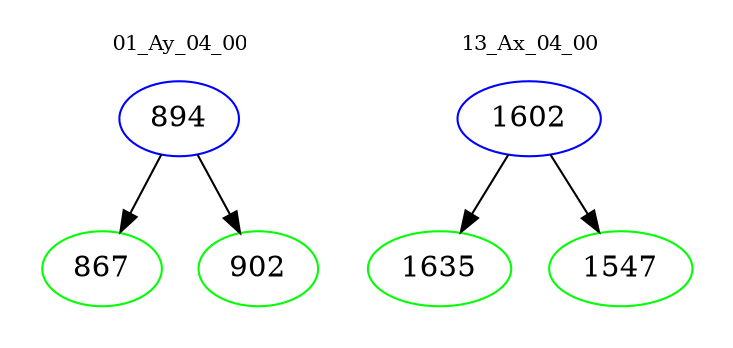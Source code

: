 digraph{
subgraph cluster_0 {
color = white
label = "01_Ay_04_00";
fontsize=10;
T0_894 [label="894", color="blue"]
T0_894 -> T0_867 [color="black"]
T0_867 [label="867", color="green"]
T0_894 -> T0_902 [color="black"]
T0_902 [label="902", color="green"]
}
subgraph cluster_1 {
color = white
label = "13_Ax_04_00";
fontsize=10;
T1_1602 [label="1602", color="blue"]
T1_1602 -> T1_1635 [color="black"]
T1_1635 [label="1635", color="green"]
T1_1602 -> T1_1547 [color="black"]
T1_1547 [label="1547", color="green"]
}
}
